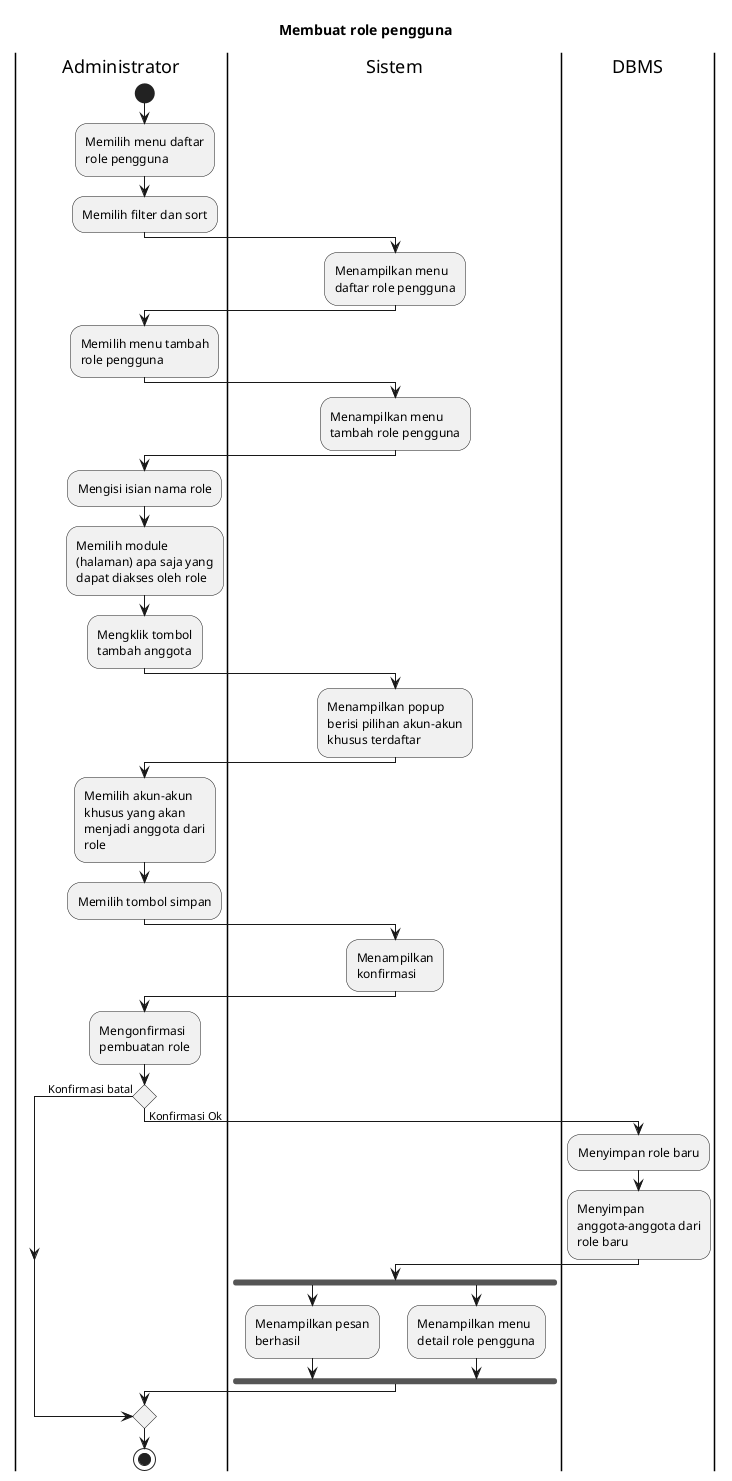 @startuml UC-MGUSER-006 - Membuat role pengguna
skinparam wrapWidth 140

title Membuat role pengguna

|Administrator|
start
:Memilih menu daftar role pengguna;
:Memilih filter dan sort;

|Sistem|
:Menampilkan menu daftar role pengguna;

|Administrator|
:Memilih menu tambah role pengguna;

|Sistem|
:Menampilkan menu tambah role pengguna;

|Administrator|
:Mengisi isian nama role;
:Memilih module (halaman) apa saja yang dapat diakses oleh role;
:Mengklik tombol tambah anggota;

|Sistem|
:Menampilkan popup berisi pilihan akun-akun khusus terdaftar;

|Administrator|
:Memilih akun-akun khusus yang akan menjadi anggota dari role;
:Memilih tombol simpan;

|Sistem|
:Menampilkan konfirmasi;

|Administrator|
:Mengonfirmasi pembuatan role;

if () then (Konfirmasi batal)
else (Konfirmasi Ok)
  |DBMS|
  :Menyimpan role baru;
  :Menyimpan anggota-anggota dari role baru;

  |Sistem|
  fork
    :Menampilkan pesan berhasil;
  fork again
    :Menampilkan menu detail role pengguna;
  endfork
endif

|Administrator|
stop

@enduml